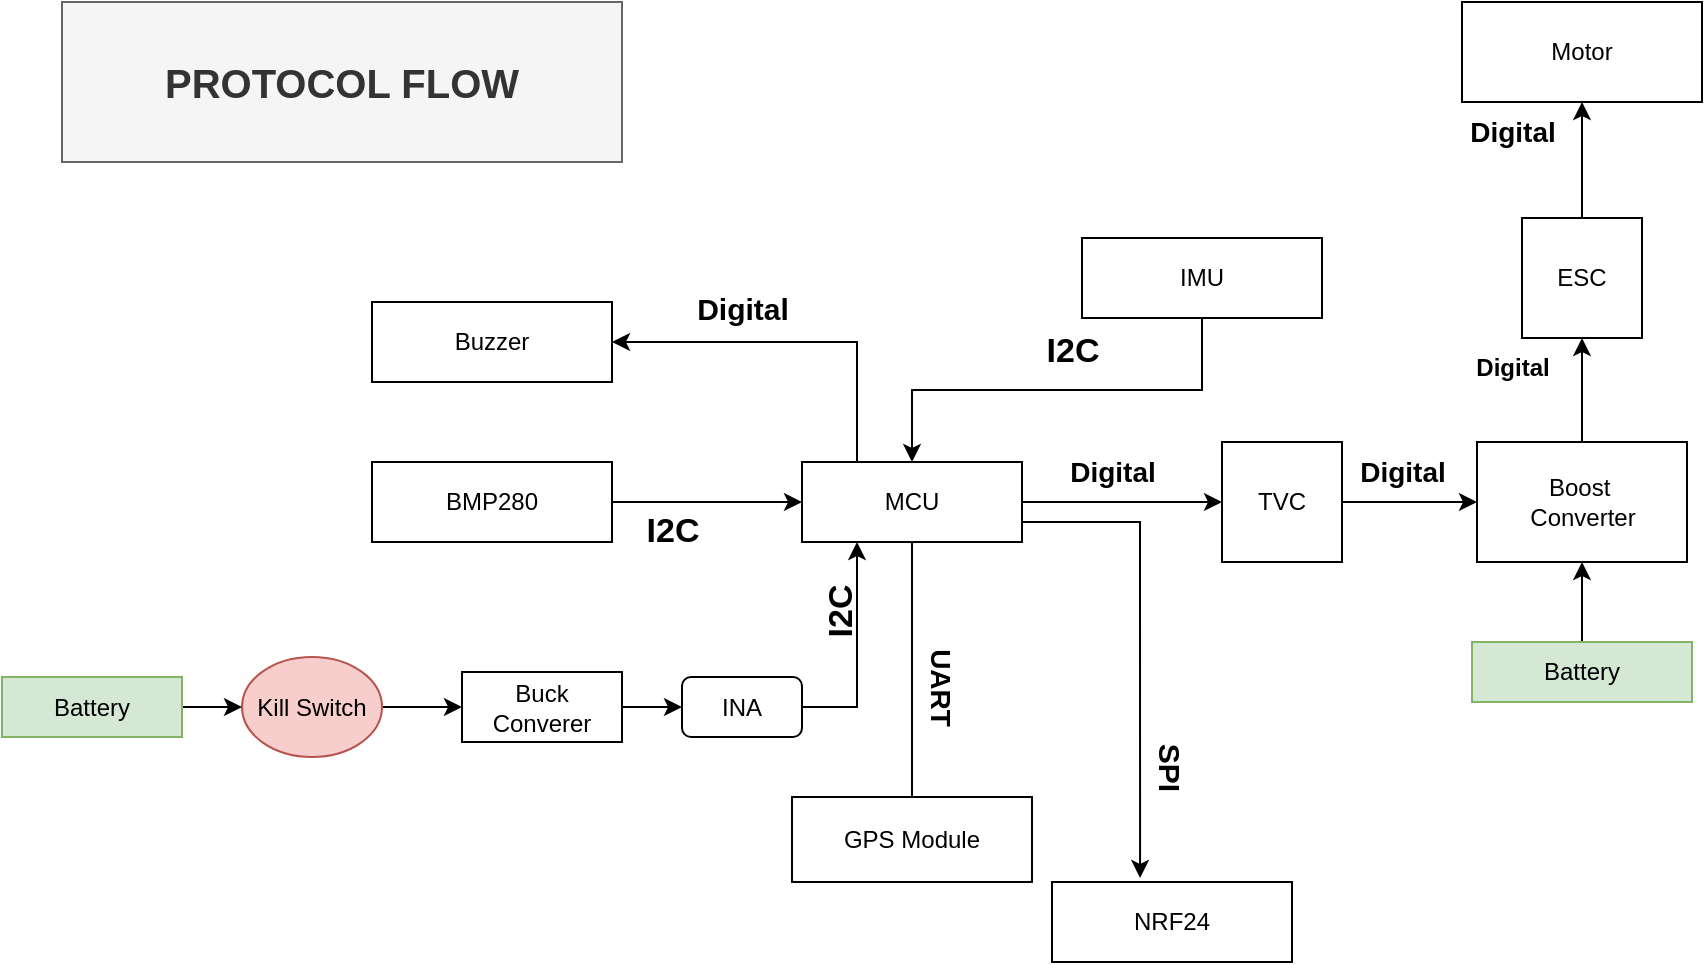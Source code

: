 <mxfile version="26.0.8" pages="2">
  <diagram name="Page-1" id="P2OtTgZImReubRDIeK8x">
    <mxGraphModel dx="1426" dy="781" grid="1" gridSize="10" guides="1" tooltips="1" connect="1" arrows="1" fold="1" page="1" pageScale="1" pageWidth="850" pageHeight="1100" background="#ffffff" math="0" shadow="0">
      <root>
        <mxCell id="0" />
        <mxCell id="1" parent="0" />
        <mxCell id="M39qL0JclwlbJz-neaCp-6" style="edgeStyle=orthogonalEdgeStyle;rounded=0;orthogonalLoop=1;jettySize=auto;html=1;exitX=0.5;exitY=0;exitDx=0;exitDy=0;" edge="1" parent="1" source="xzneTPOzsLSP4HAMhC8t-4">
          <mxGeometry relative="1" as="geometry">
            <mxPoint x="455" y="740" as="targetPoint" />
          </mxGeometry>
        </mxCell>
        <mxCell id="M39qL0JclwlbJz-neaCp-7" style="edgeStyle=orthogonalEdgeStyle;rounded=0;orthogonalLoop=1;jettySize=auto;html=1;exitX=0;exitY=0.5;exitDx=0;exitDy=0;" edge="1" parent="1" source="xzneTPOzsLSP4HAMhC8t-4" target="xzneTPOzsLSP4HAMhC8t-15">
          <mxGeometry relative="1" as="geometry" />
        </mxCell>
        <mxCell id="M39qL0JclwlbJz-neaCp-19" style="edgeStyle=orthogonalEdgeStyle;rounded=0;orthogonalLoop=1;jettySize=auto;html=1;exitX=0.75;exitY=1;exitDx=0;exitDy=0;entryX=1;entryY=0.5;entryDx=0;entryDy=0;" edge="1" parent="1" source="xzneTPOzsLSP4HAMhC8t-4" target="xzneTPOzsLSP4HAMhC8t-6">
          <mxGeometry relative="1" as="geometry">
            <mxPoint x="310" y="460" as="targetPoint" />
          </mxGeometry>
        </mxCell>
        <mxCell id="xzneTPOzsLSP4HAMhC8t-4" value="MCU" style="rounded=0;whiteSpace=wrap;html=1;direction=west;" vertex="1" parent="1">
          <mxGeometry x="400" y="550" width="110" height="40" as="geometry" />
        </mxCell>
        <mxCell id="M39qL0JclwlbJz-neaCp-20" style="edgeStyle=orthogonalEdgeStyle;rounded=0;orthogonalLoop=1;jettySize=auto;html=1;exitX=0.5;exitY=1;exitDx=0;exitDy=0;" edge="1" parent="1" source="xzneTPOzsLSP4HAMhC8t-5" target="xzneTPOzsLSP4HAMhC8t-4">
          <mxGeometry relative="1" as="geometry" />
        </mxCell>
        <mxCell id="xzneTPOzsLSP4HAMhC8t-5" value="IMU" style="rounded=0;whiteSpace=wrap;html=1;" vertex="1" parent="1">
          <mxGeometry x="540" y="438" width="120" height="40" as="geometry" />
        </mxCell>
        <mxCell id="xzneTPOzsLSP4HAMhC8t-6" value="Buzzer" style="rounded=0;whiteSpace=wrap;html=1;" vertex="1" parent="1">
          <mxGeometry x="185" y="470" width="120" height="40" as="geometry" />
        </mxCell>
        <mxCell id="M39qL0JclwlbJz-neaCp-14" style="edgeStyle=orthogonalEdgeStyle;rounded=0;orthogonalLoop=1;jettySize=auto;html=1;exitX=1;exitY=0.5;exitDx=0;exitDy=0;" edge="1" parent="1" source="xzneTPOzsLSP4HAMhC8t-7" target="xzneTPOzsLSP4HAMhC8t-4">
          <mxGeometry relative="1" as="geometry" />
        </mxCell>
        <mxCell id="xzneTPOzsLSP4HAMhC8t-7" value="BMP280" style="rounded=0;whiteSpace=wrap;html=1;" vertex="1" parent="1">
          <mxGeometry x="185" y="550" width="120" height="40" as="geometry" />
        </mxCell>
        <mxCell id="M39qL0JclwlbJz-neaCp-3" style="edgeStyle=orthogonalEdgeStyle;rounded=0;orthogonalLoop=1;jettySize=auto;html=1;exitX=1;exitY=0.5;exitDx=0;exitDy=0;entryX=0;entryY=0.5;entryDx=0;entryDy=0;" edge="1" parent="1" source="xzneTPOzsLSP4HAMhC8t-8" target="xzneTPOzsLSP4HAMhC8t-10">
          <mxGeometry relative="1" as="geometry" />
        </mxCell>
        <mxCell id="xzneTPOzsLSP4HAMhC8t-8" value="Kill Switch" style="ellipse;whiteSpace=wrap;html=1;fillColor=#f8cecc;strokeColor=#b85450;" vertex="1" parent="1">
          <mxGeometry x="120" y="647.5" width="70" height="50" as="geometry" />
        </mxCell>
        <mxCell id="M39qL0JclwlbJz-neaCp-12" style="edgeStyle=orthogonalEdgeStyle;rounded=0;orthogonalLoop=1;jettySize=auto;html=1;exitX=0.5;exitY=0;exitDx=0;exitDy=0;entryX=0.5;entryY=1;entryDx=0;entryDy=0;" edge="1" parent="1" source="xzneTPOzsLSP4HAMhC8t-9" target="xzneTPOzsLSP4HAMhC8t-12">
          <mxGeometry relative="1" as="geometry" />
        </mxCell>
        <mxCell id="xzneTPOzsLSP4HAMhC8t-9" value="Battery" style="rounded=0;whiteSpace=wrap;html=1;fillColor=#d5e8d4;strokeColor=#82b366;" vertex="1" parent="1">
          <mxGeometry x="735" y="640" width="110" height="30" as="geometry" />
        </mxCell>
        <mxCell id="M39qL0JclwlbJz-neaCp-4" style="edgeStyle=orthogonalEdgeStyle;rounded=0;orthogonalLoop=1;jettySize=auto;html=1;exitX=1;exitY=0.5;exitDx=0;exitDy=0;entryX=0;entryY=0.5;entryDx=0;entryDy=0;" edge="1" parent="1" source="xzneTPOzsLSP4HAMhC8t-10" target="xzneTPOzsLSP4HAMhC8t-11">
          <mxGeometry relative="1" as="geometry" />
        </mxCell>
        <mxCell id="xzneTPOzsLSP4HAMhC8t-10" value="Buck&lt;br&gt;Converer" style="rounded=0;whiteSpace=wrap;html=1;" vertex="1" parent="1">
          <mxGeometry x="230" y="655" width="80" height="35" as="geometry" />
        </mxCell>
        <mxCell id="M39qL0JclwlbJz-neaCp-5" style="edgeStyle=orthogonalEdgeStyle;rounded=0;orthogonalLoop=1;jettySize=auto;html=1;exitX=1;exitY=0.5;exitDx=0;exitDy=0;entryX=0.75;entryY=0;entryDx=0;entryDy=0;" edge="1" parent="1" source="xzneTPOzsLSP4HAMhC8t-11" target="xzneTPOzsLSP4HAMhC8t-4">
          <mxGeometry relative="1" as="geometry">
            <mxPoint x="440" y="673" as="targetPoint" />
          </mxGeometry>
        </mxCell>
        <mxCell id="xzneTPOzsLSP4HAMhC8t-11" value="INA" style="rounded=1;whiteSpace=wrap;html=1;" vertex="1" parent="1">
          <mxGeometry x="340" y="657.5" width="60" height="30" as="geometry" />
        </mxCell>
        <mxCell id="M39qL0JclwlbJz-neaCp-10" style="edgeStyle=orthogonalEdgeStyle;rounded=0;orthogonalLoop=1;jettySize=auto;html=1;exitX=0.5;exitY=0;exitDx=0;exitDy=0;entryX=0.5;entryY=1;entryDx=0;entryDy=0;" edge="1" parent="1" source="xzneTPOzsLSP4HAMhC8t-12" target="xzneTPOzsLSP4HAMhC8t-16">
          <mxGeometry relative="1" as="geometry" />
        </mxCell>
        <mxCell id="xzneTPOzsLSP4HAMhC8t-12" value="Boost&amp;nbsp;&lt;div&gt;Converter&lt;/div&gt;" style="rounded=0;whiteSpace=wrap;html=1;" vertex="1" parent="1">
          <mxGeometry x="737.5" y="540" width="105" height="60" as="geometry" />
        </mxCell>
        <mxCell id="xzneTPOzsLSP4HAMhC8t-13" value="GPS Module" style="rounded=0;whiteSpace=wrap;html=1;" vertex="1" parent="1">
          <mxGeometry x="395" y="717.5" width="120" height="42.5" as="geometry" />
        </mxCell>
        <mxCell id="xzneTPOzsLSP4HAMhC8t-14" value="NRF24" style="rounded=0;whiteSpace=wrap;html=1;" vertex="1" parent="1">
          <mxGeometry x="525" y="760" width="120" height="40" as="geometry" />
        </mxCell>
        <mxCell id="M39qL0JclwlbJz-neaCp-9" style="edgeStyle=orthogonalEdgeStyle;rounded=0;orthogonalLoop=1;jettySize=auto;html=1;" edge="1" parent="1" source="xzneTPOzsLSP4HAMhC8t-15" target="xzneTPOzsLSP4HAMhC8t-12">
          <mxGeometry relative="1" as="geometry" />
        </mxCell>
        <mxCell id="xzneTPOzsLSP4HAMhC8t-15" value="TVC" style="whiteSpace=wrap;html=1;aspect=fixed;" vertex="1" parent="1">
          <mxGeometry x="610" y="540" width="60" height="60" as="geometry" />
        </mxCell>
        <mxCell id="M39qL0JclwlbJz-neaCp-11" style="edgeStyle=orthogonalEdgeStyle;rounded=0;orthogonalLoop=1;jettySize=auto;html=1;exitX=0.5;exitY=0;exitDx=0;exitDy=0;" edge="1" parent="1" source="xzneTPOzsLSP4HAMhC8t-16" target="xzneTPOzsLSP4HAMhC8t-17">
          <mxGeometry relative="1" as="geometry" />
        </mxCell>
        <mxCell id="xzneTPOzsLSP4HAMhC8t-16" value="ESC" style="whiteSpace=wrap;html=1;aspect=fixed;" vertex="1" parent="1">
          <mxGeometry x="760" y="428" width="60" height="60" as="geometry" />
        </mxCell>
        <mxCell id="xzneTPOzsLSP4HAMhC8t-17" value="Motor" style="rounded=0;whiteSpace=wrap;html=1;" vertex="1" parent="1">
          <mxGeometry x="730" y="320" width="120" height="50" as="geometry" />
        </mxCell>
        <mxCell id="M39qL0JclwlbJz-neaCp-2" style="edgeStyle=orthogonalEdgeStyle;rounded=0;orthogonalLoop=1;jettySize=auto;html=1;exitX=1;exitY=0.5;exitDx=0;exitDy=0;entryX=0;entryY=0.5;entryDx=0;entryDy=0;" edge="1" parent="1" source="xzneTPOzsLSP4HAMhC8t-18" target="xzneTPOzsLSP4HAMhC8t-8">
          <mxGeometry relative="1" as="geometry" />
        </mxCell>
        <mxCell id="xzneTPOzsLSP4HAMhC8t-18" value="Battery" style="rounded=0;whiteSpace=wrap;html=1;fillColor=#d5e8d4;strokeColor=#82b366;" vertex="1" parent="1">
          <mxGeometry y="657.5" width="90" height="30" as="geometry" />
        </mxCell>
        <mxCell id="M39qL0JclwlbJz-neaCp-8" style="edgeStyle=orthogonalEdgeStyle;rounded=0;orthogonalLoop=1;jettySize=auto;html=1;exitX=0;exitY=0.25;exitDx=0;exitDy=0;entryX=0.367;entryY=-0.05;entryDx=0;entryDy=0;entryPerimeter=0;" edge="1" parent="1" source="xzneTPOzsLSP4HAMhC8t-4" target="xzneTPOzsLSP4HAMhC8t-14">
          <mxGeometry relative="1" as="geometry" />
        </mxCell>
        <mxCell id="M39qL0JclwlbJz-neaCp-22" value="&lt;b&gt;&lt;font style=&quot;font-size: 20px;&quot;&gt;PROTOCOL FLOW&lt;/font&gt;&lt;/b&gt;" style="rounded=0;whiteSpace=wrap;html=1;fillColor=#f5f5f5;fontColor=#333333;strokeColor=#666666;" vertex="1" parent="1">
          <mxGeometry x="30" y="320" width="280" height="80" as="geometry" />
        </mxCell>
        <mxCell id="M39qL0JclwlbJz-neaCp-23" value="&lt;b&gt;&lt;font style=&quot;font-size: 14px;&quot;&gt;UART&lt;/font&gt;&lt;/b&gt;" style="text;html=1;align=center;verticalAlign=middle;resizable=0;points=[];autosize=1;strokeColor=none;fillColor=none;rotation=90;" vertex="1" parent="1">
          <mxGeometry x="440" y="647.5" width="60" height="30" as="geometry" />
        </mxCell>
        <mxCell id="M39qL0JclwlbJz-neaCp-24" value="&lt;b&gt;&lt;font style=&quot;font-size: 17px;&quot;&gt;I2C&lt;/font&gt;&lt;/b&gt;" style="text;html=1;align=center;verticalAlign=middle;resizable=0;points=[];autosize=1;strokeColor=none;fillColor=none;" vertex="1" parent="1">
          <mxGeometry x="310" y="570" width="50" height="30" as="geometry" />
        </mxCell>
        <mxCell id="M39qL0JclwlbJz-neaCp-25" value="&lt;b&gt;&lt;font style=&quot;font-size: 17px;&quot;&gt;I2C&lt;/font&gt;&lt;/b&gt;" style="text;html=1;align=center;verticalAlign=middle;resizable=0;points=[];autosize=1;strokeColor=none;fillColor=none;rotation=270;" vertex="1" parent="1">
          <mxGeometry x="395" y="610" width="50" height="30" as="geometry" />
        </mxCell>
        <mxCell id="M39qL0JclwlbJz-neaCp-26" value="&lt;b&gt;&lt;font style=&quot;font-size: 15px;&quot;&gt;SPI&lt;/font&gt;&lt;/b&gt;" style="text;html=1;align=center;verticalAlign=middle;resizable=0;points=[];autosize=1;strokeColor=none;fillColor=none;rotation=90;" vertex="1" parent="1">
          <mxGeometry x="560" y="687.5" width="50" height="30" as="geometry" />
        </mxCell>
        <mxCell id="M39qL0JclwlbJz-neaCp-27" value="&lt;b&gt;&lt;font style=&quot;font-size: 17px;&quot;&gt;I2C&lt;/font&gt;&lt;/b&gt;" style="text;html=1;align=center;verticalAlign=middle;resizable=0;points=[];autosize=1;strokeColor=none;fillColor=none;" vertex="1" parent="1">
          <mxGeometry x="510" y="480" width="50" height="30" as="geometry" />
        </mxCell>
        <mxCell id="M39qL0JclwlbJz-neaCp-29" value="&lt;b&gt;&lt;font style=&quot;font-size: 15px;&quot;&gt;Digital&lt;/font&gt;&lt;/b&gt;" style="text;html=1;align=center;verticalAlign=middle;resizable=0;points=[];autosize=1;strokeColor=none;fillColor=none;" vertex="1" parent="1">
          <mxGeometry x="335" y="458" width="70" height="30" as="geometry" />
        </mxCell>
        <mxCell id="M39qL0JclwlbJz-neaCp-30" value="&lt;b&gt;&lt;font style=&quot;font-size: 14px;&quot;&gt;Digital&lt;/font&gt;&lt;/b&gt;" style="text;html=1;align=center;verticalAlign=middle;resizable=0;points=[];autosize=1;strokeColor=none;fillColor=none;" vertex="1" parent="1">
          <mxGeometry x="520" y="540" width="70" height="30" as="geometry" />
        </mxCell>
        <mxCell id="M39qL0JclwlbJz-neaCp-31" value="&lt;b&gt;&lt;font style=&quot;font-size: 14px;&quot;&gt;Digital&lt;/font&gt;&lt;/b&gt;" style="text;html=1;align=center;verticalAlign=middle;resizable=0;points=[];autosize=1;strokeColor=none;fillColor=none;" vertex="1" parent="1">
          <mxGeometry x="665" y="540" width="70" height="30" as="geometry" />
        </mxCell>
        <mxCell id="M39qL0JclwlbJz-neaCp-32" value="&lt;b&gt;&lt;font&gt;Digital&lt;/font&gt;&lt;/b&gt;" style="text;html=1;align=center;verticalAlign=middle;resizable=0;points=[];autosize=1;strokeColor=none;fillColor=none;rotation=0;" vertex="1" parent="1">
          <mxGeometry x="725" y="488" width="60" height="30" as="geometry" />
        </mxCell>
        <mxCell id="M39qL0JclwlbJz-neaCp-33" value="&lt;b&gt;&lt;font style=&quot;font-size: 14px;&quot;&gt;Digital&lt;/font&gt;&lt;/b&gt;" style="text;html=1;align=center;verticalAlign=middle;resizable=0;points=[];autosize=1;strokeColor=none;fillColor=none;" vertex="1" parent="1">
          <mxGeometry x="720" y="370" width="70" height="30" as="geometry" />
        </mxCell>
      </root>
    </mxGraphModel>
  </diagram>
  <diagram id="2lc10cJJLm7VK80CJrAk" name="Page-2">
    <mxGraphModel grid="1" page="1" gridSize="10" guides="1" tooltips="1" connect="1" arrows="1" fold="1" pageScale="1" pageWidth="850" pageHeight="1100" math="0" shadow="0">
      <root>
        <mxCell id="0" />
        <mxCell id="1" parent="0" />
      </root>
    </mxGraphModel>
  </diagram>
</mxfile>
